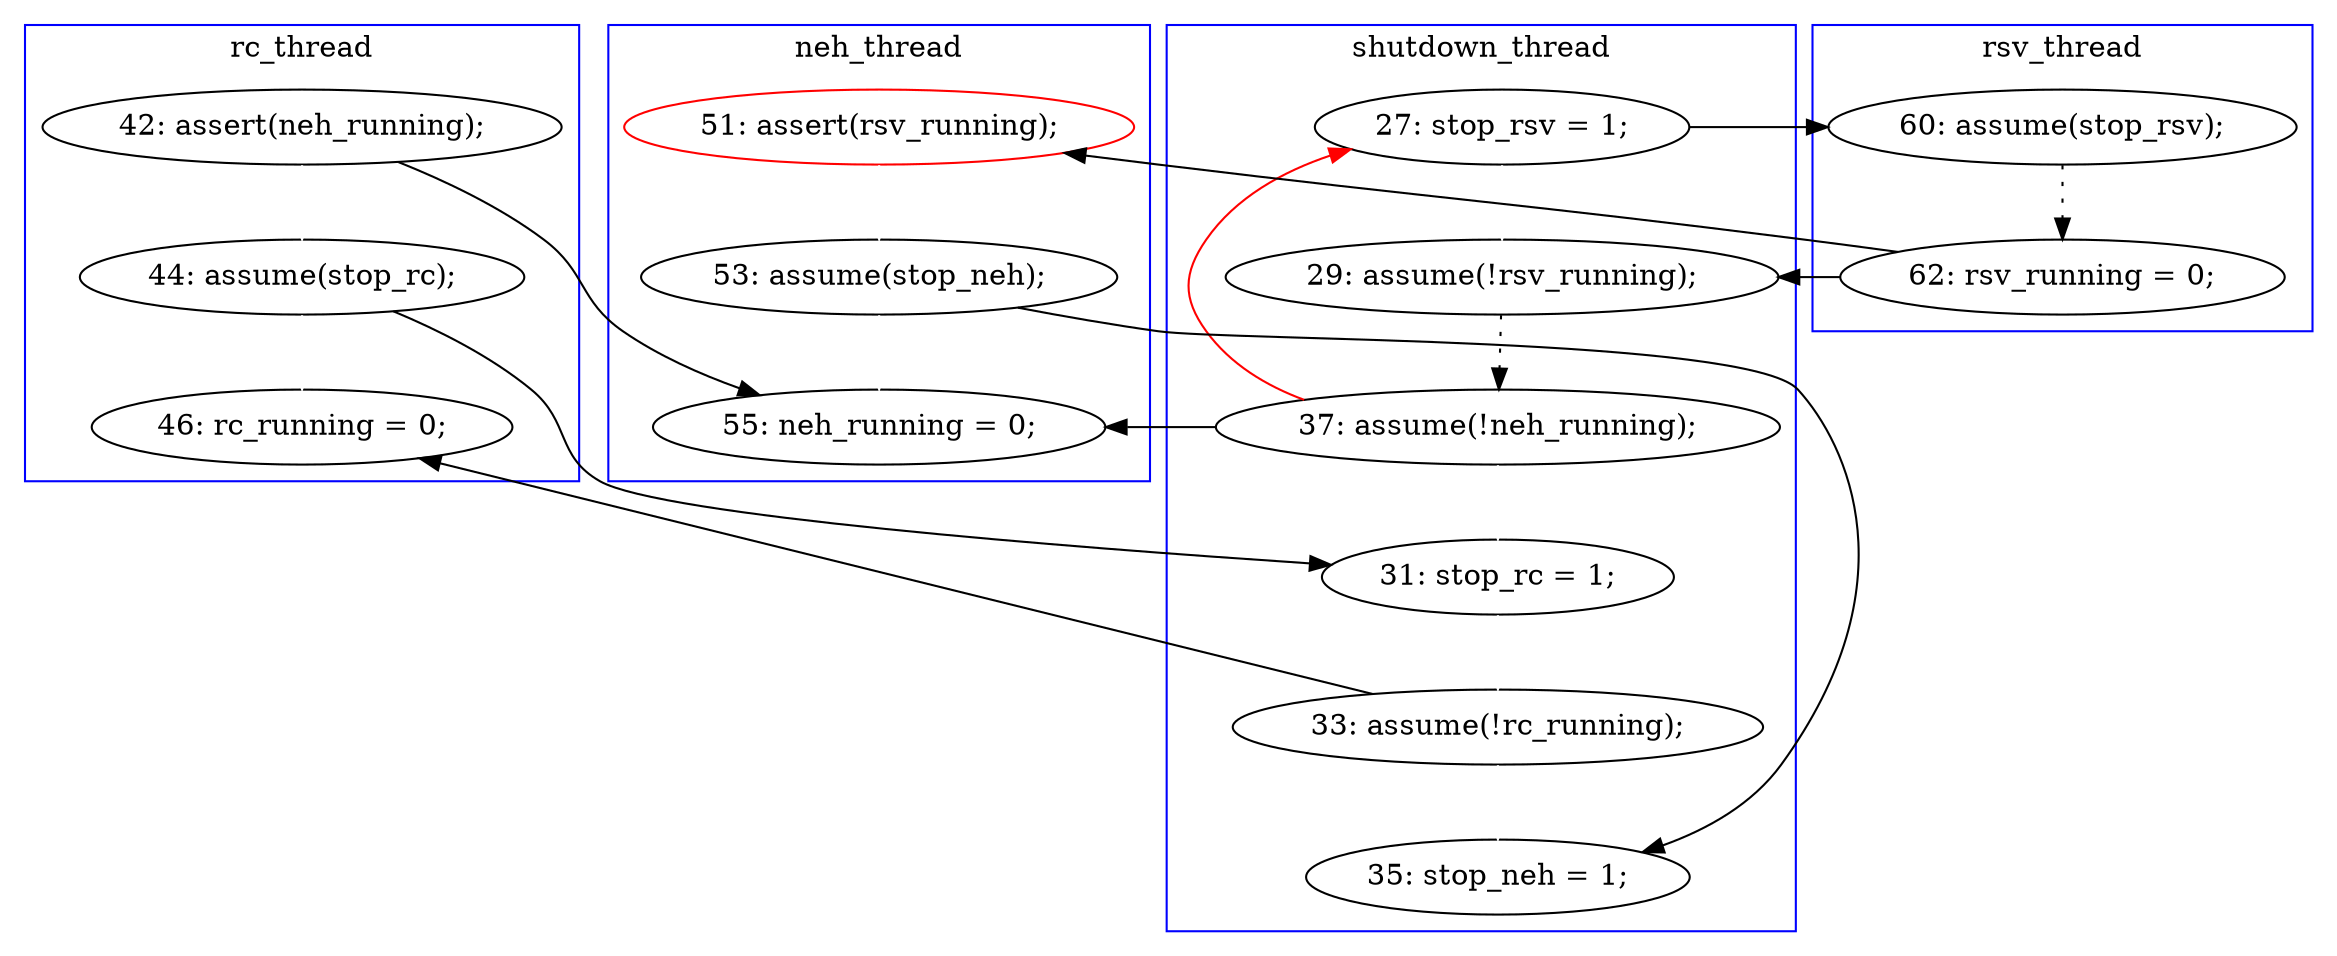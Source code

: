digraph Counterexample {
	22 -> 26 [color = white, style = solid]
	10 -> 18 [color = black, style = solid, constraint = false]
	27 -> 29 [color = white, style = solid]
	18 -> 19 [color = black, style = dotted]
	13 -> 25 [color = black, style = solid, constraint = false]
	23 -> 25 [color = white, style = solid]
	27 -> 34 [color = black, style = solid, constraint = false]
	20 -> 22 [color = black, style = dotted]
	21 -> 23 [color = white, style = solid]
	10 -> 20 [color = white, style = solid]
	22 -> 25 [color = black, style = solid, constraint = false]
	23 -> 29 [color = black, style = solid, constraint = false]
	26 -> 27 [color = white, style = solid]
	13 -> 24 [color = white, style = solid]
	19 -> 20 [color = black, style = solid, constraint = false]
	24 -> 34 [color = white, style = solid]
	19 -> 21 [color = black, style = solid, constraint = false]
	22 -> 10 [color = red, style = solid, constraint = false]
	24 -> 26 [color = black, style = solid, constraint = false]
	subgraph cluster2 {
		label = rc_thread
		color = blue
		24  [label = "44: assume(stop_rc);"]
		34  [label = "46: rc_running = 0;"]
		13  [label = "42: assert(neh_running);"]
	}
	subgraph cluster4 {
		label = rsv_thread
		color = blue
		18  [label = "60: assume(stop_rsv);"]
		19  [label = "62: rsv_running = 0;"]
	}
	subgraph cluster3 {
		label = neh_thread
		color = blue
		23  [label = "53: assume(stop_neh);"]
		25  [label = "55: neh_running = 0;"]
		21  [label = "51: assert(rsv_running);", color = red]
	}
	subgraph cluster1 {
		label = shutdown_thread
		color = blue
		26  [label = "31: stop_rc = 1;"]
		20  [label = "29: assume(!rsv_running);"]
		22  [label = "37: assume(!neh_running);"]
		29  [label = "35: stop_neh = 1;"]
		10  [label = "27: stop_rsv = 1;"]
		27  [label = "33: assume(!rc_running);"]
	}
}
